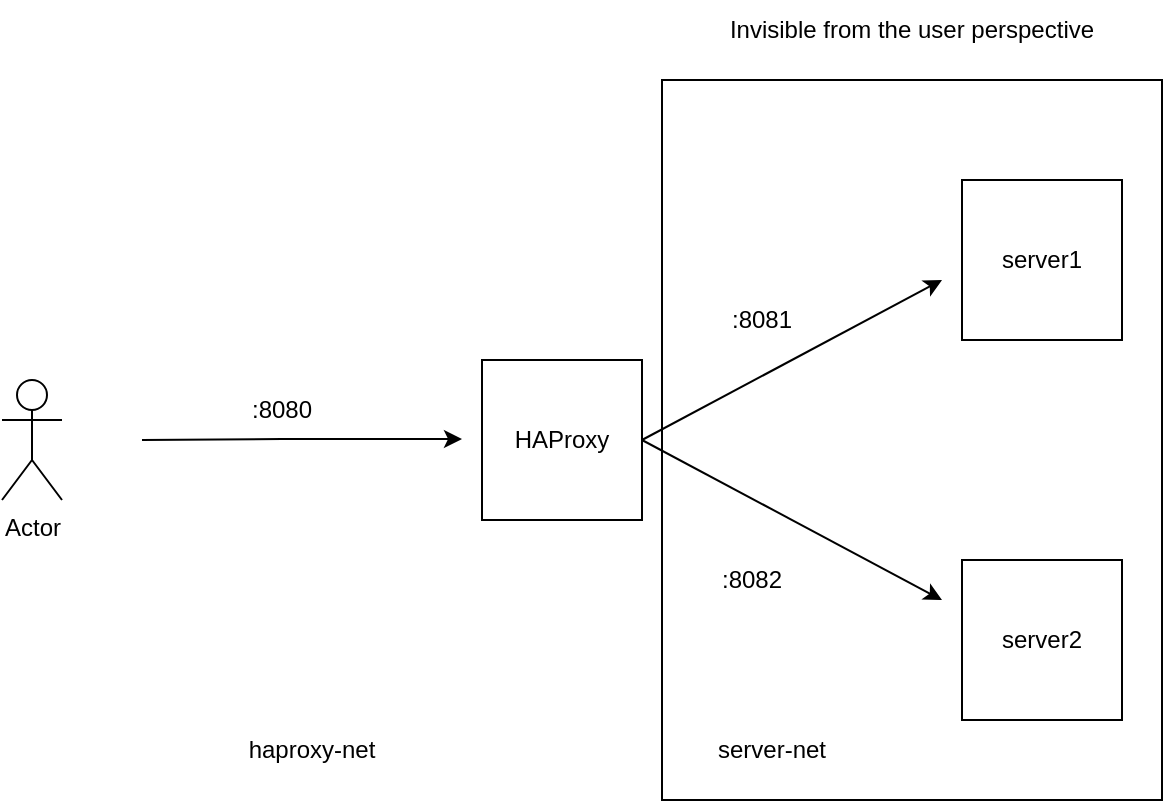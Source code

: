 <mxfile version="20.2.7"><diagram id="k5fhqxlSMF4dpgl4TRL4" name="Page-1"><mxGraphModel dx="1348" dy="791" grid="1" gridSize="10" guides="1" tooltips="1" connect="1" arrows="1" fold="1" page="1" pageScale="1" pageWidth="850" pageHeight="1100" math="0" shadow="0"><root><mxCell id="0"/><mxCell id="1" parent="0"/><mxCell id="M3MCJeBCDh_p8C-jSFVQ-1" value="Actor" style="shape=umlActor;verticalLabelPosition=bottom;verticalAlign=top;html=1;outlineConnect=0;" vertex="1" parent="1"><mxGeometry x="50" y="290" width="30" height="60" as="geometry"/></mxCell><mxCell id="M3MCJeBCDh_p8C-jSFVQ-2" value="" style="endArrow=classic;html=1;rounded=0;" edge="1" parent="1"><mxGeometry width="50" height="50" relative="1" as="geometry"><mxPoint x="120" y="320" as="sourcePoint"/><mxPoint x="280" y="319.5" as="targetPoint"/><Array as="points"><mxPoint x="190" y="319.5"/></Array></mxGeometry></mxCell><mxCell id="M3MCJeBCDh_p8C-jSFVQ-3" value="" style="whiteSpace=wrap;html=1;aspect=fixed;" vertex="1" parent="1"><mxGeometry x="290" y="280" width="80" height="80" as="geometry"/></mxCell><mxCell id="M3MCJeBCDh_p8C-jSFVQ-4" value="&lt;div&gt;HAProxy&lt;/div&gt;" style="text;html=1;strokeColor=none;fillColor=none;align=center;verticalAlign=middle;whiteSpace=wrap;rounded=0;" vertex="1" parent="1"><mxGeometry x="300" y="305" width="60" height="30" as="geometry"/></mxCell><mxCell id="M3MCJeBCDh_p8C-jSFVQ-5" value=":8080" style="text;html=1;strokeColor=none;fillColor=none;align=center;verticalAlign=middle;whiteSpace=wrap;rounded=0;" vertex="1" parent="1"><mxGeometry x="160" y="290" width="60" height="30" as="geometry"/></mxCell><mxCell id="M3MCJeBCDh_p8C-jSFVQ-7" value="" style="endArrow=classic;html=1;rounded=0;exitX=1;exitY=0.5;exitDx=0;exitDy=0;" edge="1" parent="1" source="M3MCJeBCDh_p8C-jSFVQ-3"><mxGeometry width="50" height="50" relative="1" as="geometry"><mxPoint x="400" y="440" as="sourcePoint"/><mxPoint x="520" y="400" as="targetPoint"/></mxGeometry></mxCell><mxCell id="M3MCJeBCDh_p8C-jSFVQ-8" value="" style="endArrow=classic;html=1;rounded=0;exitX=1;exitY=0.5;exitDx=0;exitDy=0;" edge="1" parent="1" source="M3MCJeBCDh_p8C-jSFVQ-3"><mxGeometry width="50" height="50" relative="1" as="geometry"><mxPoint x="400" y="440" as="sourcePoint"/><mxPoint x="520" y="240" as="targetPoint"/></mxGeometry></mxCell><mxCell id="M3MCJeBCDh_p8C-jSFVQ-9" value="" style="whiteSpace=wrap;html=1;aspect=fixed;" vertex="1" parent="1"><mxGeometry x="530" y="190" width="80" height="80" as="geometry"/></mxCell><mxCell id="M3MCJeBCDh_p8C-jSFVQ-10" value="" style="whiteSpace=wrap;html=1;aspect=fixed;" vertex="1" parent="1"><mxGeometry x="530" y="380" width="80" height="80" as="geometry"/></mxCell><mxCell id="M3MCJeBCDh_p8C-jSFVQ-11" value="server1" style="text;html=1;strokeColor=none;fillColor=none;align=center;verticalAlign=middle;whiteSpace=wrap;rounded=0;" vertex="1" parent="1"><mxGeometry x="540" y="215" width="60" height="30" as="geometry"/></mxCell><mxCell id="M3MCJeBCDh_p8C-jSFVQ-12" value="server2" style="text;html=1;strokeColor=none;fillColor=none;align=center;verticalAlign=middle;whiteSpace=wrap;rounded=0;" vertex="1" parent="1"><mxGeometry x="540" y="405" width="60" height="30" as="geometry"/></mxCell><mxCell id="M3MCJeBCDh_p8C-jSFVQ-13" value=":8081" style="text;html=1;strokeColor=none;fillColor=none;align=center;verticalAlign=middle;whiteSpace=wrap;rounded=0;" vertex="1" parent="1"><mxGeometry x="400" y="245" width="60" height="30" as="geometry"/></mxCell><mxCell id="M3MCJeBCDh_p8C-jSFVQ-14" value=":8082" style="text;html=1;strokeColor=none;fillColor=none;align=center;verticalAlign=middle;whiteSpace=wrap;rounded=0;" vertex="1" parent="1"><mxGeometry x="395" y="375" width="60" height="30" as="geometry"/></mxCell><mxCell id="M3MCJeBCDh_p8C-jSFVQ-18" value="" style="rounded=0;whiteSpace=wrap;html=1;fillColor=none;" vertex="1" parent="1"><mxGeometry x="380" y="140" width="250" height="360" as="geometry"/></mxCell><mxCell id="M3MCJeBCDh_p8C-jSFVQ-19" value="&lt;div&gt;Invisible from the user perspective&lt;/div&gt;" style="text;html=1;strokeColor=none;fillColor=none;align=center;verticalAlign=middle;whiteSpace=wrap;rounded=0;" vertex="1" parent="1"><mxGeometry x="380" y="100" width="250" height="30" as="geometry"/></mxCell><mxCell id="M3MCJeBCDh_p8C-jSFVQ-20" value="server-net" style="text;html=1;strokeColor=none;fillColor=none;align=center;verticalAlign=middle;whiteSpace=wrap;rounded=0;" vertex="1" parent="1"><mxGeometry x="390" y="460" width="90" height="30" as="geometry"/></mxCell><mxCell id="M3MCJeBCDh_p8C-jSFVQ-21" value="haproxy-net" style="text;html=1;strokeColor=none;fillColor=none;align=center;verticalAlign=middle;whiteSpace=wrap;rounded=0;" vertex="1" parent="1"><mxGeometry x="160" y="460" width="90" height="30" as="geometry"/></mxCell></root></mxGraphModel></diagram></mxfile>